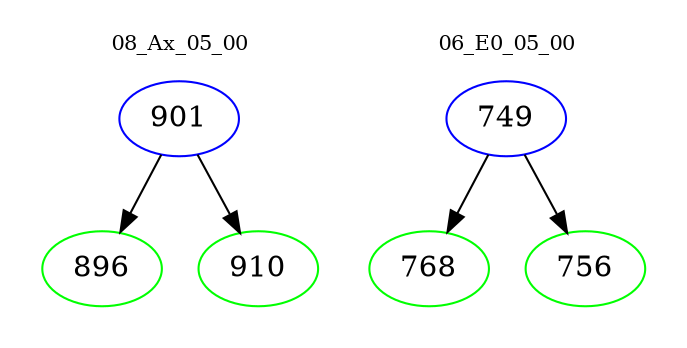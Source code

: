 digraph{
subgraph cluster_0 {
color = white
label = "08_Ax_05_00";
fontsize=10;
T0_901 [label="901", color="blue"]
T0_901 -> T0_896 [color="black"]
T0_896 [label="896", color="green"]
T0_901 -> T0_910 [color="black"]
T0_910 [label="910", color="green"]
}
subgraph cluster_1 {
color = white
label = "06_E0_05_00";
fontsize=10;
T1_749 [label="749", color="blue"]
T1_749 -> T1_768 [color="black"]
T1_768 [label="768", color="green"]
T1_749 -> T1_756 [color="black"]
T1_756 [label="756", color="green"]
}
}
